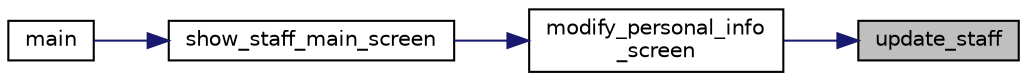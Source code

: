 digraph "update_staff"
{
 // LATEX_PDF_SIZE
  edge [fontname="Helvetica",fontsize="10",labelfontname="Helvetica",labelfontsize="10"];
  node [fontname="Helvetica",fontsize="10",shape=record];
  rankdir="RL";
  Node1 [label="update_staff",height=0.2,width=0.4,color="black", fillcolor="grey75", style="filled", fontcolor="black",tooltip="更新服务人员信息"];
  Node1 -> Node2 [dir="back",color="midnightblue",fontsize="10",style="solid"];
  Node2 [label="modify_personal_info\l_screen",height=0.2,width=0.4,color="black", fillcolor="white", style="filled",URL="$ui__staff_8c.html#a05f2679b59712e16dc96a6fbabb0271f",tooltip=" "];
  Node2 -> Node3 [dir="back",color="midnightblue",fontsize="10",style="solid"];
  Node3 [label="show_staff_main_screen",height=0.2,width=0.4,color="black", fillcolor="white", style="filled",URL="$ui__staff_8c.html#a594bb139f38980ccac4f587ab500cafa",tooltip=" "];
  Node3 -> Node4 [dir="back",color="midnightblue",fontsize="10",style="solid"];
  Node4 [label="main",height=0.2,width=0.4,color="black", fillcolor="white", style="filled",URL="$main_8c.html#ae66f6b31b5ad750f1fe042a706a4e3d4",tooltip=" "];
}
